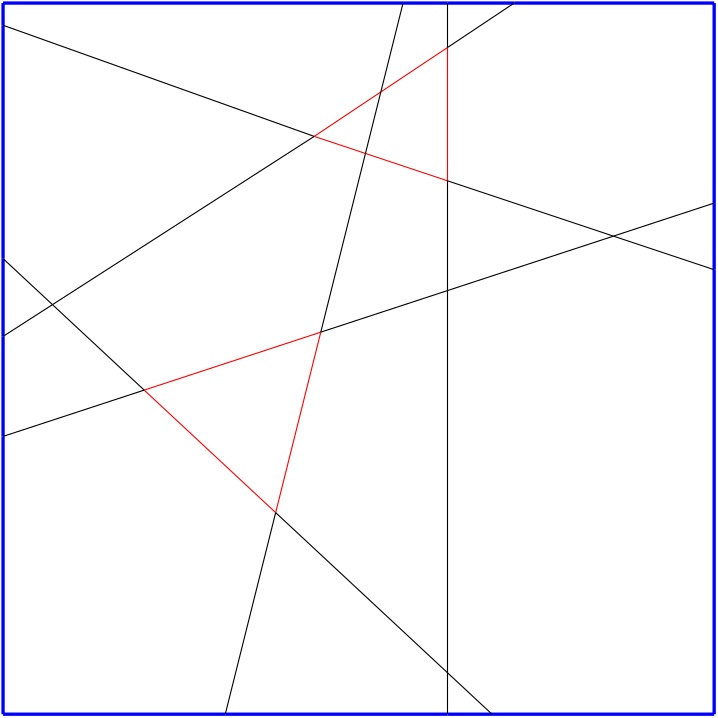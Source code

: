 <?xml version="1.0" encoding="UTF-8"?>
<ipe version="70005" creator="HGeometry"><ipestyle name="basic">
<color name="red" value="1 0 0"/>
<color name="green" value="0 1 0"/>
<color name="blue" value="0 0 1"/>
<color name="yellow" value="1 1 0"/>
<color name="orange" value="1 0.647 0"/>
<color name="gold" value="1 0.843 0"/>
<color name="purple" value="0.627 0.125 0.941"/>
<color name="gray" value="0.745 0.745 0.745"/>
<color name="brown" value="0.647 0.165 0.165"/>
<color name="navy" value="0 0 0.502"/>
<color name="pink" value="1 0.753 0.796"/>
<color name="seagreen" value="0.18 0.545 0.341"/>
<color name="turquoise" value="0.251 0.878 0.816"/>
<color name="violet" value="0.933 0.51 0.933"/>
<color name="darkblue" value="0 0 0.545"/>
<color name="darkcyan" value="0 0.545 0.545"/>
<color name="darkgray" value="0.663 0.663 0.663"/>
<color name="darkgreen" value="0 0.392 0"/>
<color name="darkmagenta" value="0.545 0 0.545"/>
<color name="darkorange" value="1 0.549 0"/>
<color name="darkred" value="0.545 0 0"/>
<color name="lightblue" value="0.678 0.847 0.902"/>
<color name="lightcyan" value="0.878 1 1"/>
<color name="lightgray" value="0.827 0.827 0.827"/>
<color name="lightgreen" value="0.565 0.933 0.565"/>
<color name="lightyellow" value="1 1 0.878"/>
<dashstyle name="dashed" value="[4] 0"/>
<dashstyle name="dotted" value="[1 3] 0"/>
<dashstyle name="dash dotted" value="[4 2 1 2] 0"/>
<dashstyle name="dash dot dotted" value="[4 2 1 2 1 2] 0"/>
<pen name="heavier" value="0.8"/>
<pen name="fat" value="1.2"/>
<pen name="ultrafat" value="2"/>
<textsize name="large" value="\large"/>
<textsize name="Large" value="\Large"/>
<textsize name="LARGE" value="\LARGE"/>
<textsize name="huge" value="\huge"/>
<textsize name="Huge" value="\Huge"/>
<textsize name="small" value="\small"/>
<textsize name="footnote" value="\footnotesize"/>
<textsize name="tiny" value="\tiny"/>
<symbolsize name="small" value="2"/>
<symbolsize name="tiny" value="1.1"/>
<symbolsize name="large" value="5"/>
<arrowsize name="small" value="5"/>
<arrowsize name="tiny" value="3"/>
<arrowsize name="large" value="10"/>
<gridsize name="4 pts" value="4"/>
<gridsize name="8 pts (~3 mm)" value="8"/>
<gridsize name="16 pts (~6 mm)" value="16"/>
<gridsize name="32 pts (~12 mm)" value="32"/>
<gridsize name="10 pts (~3.5 mm)" value="10"/>
<gridsize name="20 pts (~7 mm)" value="20"/>
<gridsize name="14 pts (~5 mm)" value="14"/>
<gridsize name="28 pts (~10 mm)" value="28"/>
<gridsize name="56 pts (~20 mm)" value="56"/>
<anglesize name="90 deg" value="90"/>
<anglesize name="60 deg" value="60"/>
<anglesize name="45 deg" value="45"/>
<anglesize name="30 deg" value="30"/>
<anglesize name="22.5 deg" value="22.5"/>
<symbol name="mark/circle(sx)" transformations="translations">
<path fill="sym-stroke">
0.6 0 0 0.6 0 0 e 0.4 0 0 0.4 0 0 e
</path></symbol>
<symbol name="mark/disk(sx)" transformations="translations">
<path fill="sym-stroke">
0.6 0 0 0.6 0 0 e
</path></symbol>
<symbol name="mark/fdisk(sfx)" transformations="translations">
<group><path fill="sym-fill">
0.5 0 0 0.5 0 0 e
</path><path fill="sym-stroke" fillrule="eofill">
0.6 0 0 0.6 0 0 e 0.4 0 0 0.4 0 0 e
</path></group></symbol>
<symbol name="mark/box(sx)" transformations="translations">
<path fill="sym-stroke" fillrule="eofill">
-0.6 -0.6 m 0.6 -0.6 l 0.6 0.6 l -0.6 0.6 l h
-0.4 -0.4 m 0.4 -0.4 l 0.4 0.4 l -0.4 0.4 l h</path></symbol>
<symbol name="mark/square(sx)" transformations="translations">
<path fill="sym-stroke">
-0.6 -0.6 m 0.6 -0.6 l 0.6 0.6 l -0.6 0.6 l h</path></symbol>
<symbol name="mark/fsquare(sfx)" transformations="translations">
<group><path fill="sym-fill">
-0.5 -0.5 m 0.5 -0.5 l 0.5 0.5 l -0.5 0.5 l h</path>
<path fill="sym-stroke" fillrule="eofill">
-0.6 -0.6 m 0.6 -0.6 l 0.6 0.6 l -0.6 0.6 l h
-0.4 -0.4 m 0.4 -0.4 l 0.4 0.4 l -0.4 0.4 l h</path></group></symbol>
<symbol name="mark/cross(sx)" transformations="translations">
<group><path fill="sym-stroke">
-0.43 -0.57 m 0.57 0.43 l 0.43 0.57 l -0.57 -0.43 l h</path>
<path fill="sym-stroke">
-0.43 0.57 m 0.57 -0.43 l 0.43 -0.57 l -0.57 0.43 l h</path>
</group></symbol>
<symbol name="arrow/arc(spx)">
<path pen="sym-pen" stroke="sym-stroke" fill="sym-stroke">
0 0 m -1.0 0.333 l -1.0 -0.333 l h</path></symbol>
<symbol name="arrow/farc(spx)">
<path pen="sym-pen" stroke="sym-stroke" fill="white">
0 0 m -1.0 0.333 l -1.0 -0.333 l h</path></symbol>
<symbol name="arrow/ptarc(spx)">
<path pen="sym-pen" stroke="sym-stroke" fill="sym-stroke">
0 0 m -1.0 0.333 l -0.8 0 l -1.0 -0.333 l h</path></symbol>
<symbol name="arrow/fptarc(spx)">
<path pen="sym-pen" stroke="sym-stroke" fill="white">
0 0 m -1.0 0.333 l -0.8 0 l -1.0 -0.333 l h</path></symbol>
<symbol name="arrow/fnormal(spx)">
<path pen="sym-pen" stroke="sym-stroke" fill="white">
0 0 m -1.0 0.333 l -1.0 -0.333 l h</path></symbol>
<symbol name="arrow/pointed(spx)">
<path pen="sym-pen" stroke="sym-stroke" fill="sym-stroke">
0 0 m -1.0 0.333 l -0.8 0 l -1.0 -0.333 l h</path></symbol>
<symbol name="arrow/fpointed(spx)">
<path pen="sym-pen" stroke="sym-stroke" fill="white">
0 0 m -1.0 0.333 l -0.8 0 l -1.0 -0.333 l h</path></symbol>
<symbol name="arrow/linear(spx)">
<path pen="sym-pen" stroke="sym-stroke">
-1.0 0.333 m 0 0 l -1.0 -0.333 l</path></symbol>
<symbol name="arrow/fdouble(spx)">
<path pen="sym-pen" stroke="sym-stroke" fill="white">
0 0 m -1.0 0.333 l -1.0 -0.333 l h
-1 0 m -2.0 0.333 l -2.0 -0.333 l h
</path></symbol>
<symbol name="arrow/double(spx)">
<path pen="sym-pen" stroke="sym-stroke" fill="sym-stroke">
0 0 m -1.0 0.333 l -1.0 -0.333 l h
-1 0 m -2.0 0.333 l -2.0 -0.333 l h
</path></symbol>
<tiling name="falling" angle="-60" width="1" step="4"/>
<tiling name="rising" angle="30" width="1" step="4"/>
<textstyle name="center" begin="\begin{center}" end="\end{center}"/>
<textstyle name="itemize" begin="\begin{itemize}" end="\end{itemize}"/>
<textstyle name="item" begin="\begin{itemize}\item{}" end="\end{itemize}"/>
</ipestyle><page><layer name="alpha"/><view layers="alpha" active="alpha"/><path layer="alpha" stroke="blue" pen="fat">-128.000000000000 128.000000000000 m
-128.000000000000 125.330729166666 -128.000000000000 122.661458333333 -128.000000000000 120.000000000000 c
</path><path layer="alpha" stroke="blue" pen="fat">-128.000000000000 120.000000000000 m
-128.000000000000 91.992187500000 -128.000000000000 63.992187500000 -128.000000000000 36.000000000000 c
</path><path layer="alpha" stroke="blue" pen="fat">-128.000000000000 36.000000000000 m
-128.000000000000 26.658854166666 -128.000000000000 17.325520833333 -128.000000000000 8.000000000000 c
</path><path layer="alpha" stroke="blue" pen="fat">-128.000000000000 8.000000000000 m
-128.000000000000 -4.007812500000 -128.000000000000 -16.007812500000 -128.000000000000 -28.000000000000 c
</path><path layer="alpha" stroke="blue" pen="fat">-128.000000000000 -28.000000000000 m
-128.000000000000 -61.338541666667 -128.000000000000 -94.669270833334 -128.000000000000 -128.000000000000 c
</path><path layer="alpha" stroke="blue" pen="fat">-128.000000000000 -128.000000000000 m
-101.330729166667 -128.000000000000 -74.661458333334 -128.000000000000 -48.000000000000 -128.000000000000 c
</path><path layer="alpha" stroke="blue" pen="fat">-48.000000000000 -128.000000000000 m
-21.325520833334 -128.000000000000 5.341145833333 -128.000000000000 32.000000000000 -128.000000000000 c
</path><path layer="alpha" stroke="blue" pen="fat">32.000000000000 -128.000000000000 m
37.341145833333 -128.000000000000 42.674479166666 -128.000000000000 48.000000000000 -128.000000000000 c
</path><path layer="alpha" stroke="blue" pen="fat">48.000000000000 -128.000000000000 m
74.671875000000 -128.000000000000 101.335937500000 -128.000000000000 128.000000000000 -128.000000000000 c
</path><path layer="alpha" stroke="blue" pen="fat">128.000000000000 -128.000000000000 m
128.000000000000 -74.664062500000 128.000000000000 -21.328125000000 128.000000000000 32.000000000000 c
</path><path layer="alpha" stroke="blue" pen="fat">128.000000000000 32.000000000000 m
128.000000000000 40.007812500000 128.000000000000 48.007812500000 128.000000000000 56.000000000000 c
</path><path layer="alpha" stroke="blue" pen="fat">128.000000000000 56.000000000000 m
128.000000000000 80.005208333333 128.000000000000 104.002604166666 128.000000000000 128.000000000000 c
</path><path layer="alpha" stroke="blue" pen="fat">128.000000000000 128.000000000000 m
103.997395833333 128.000000000000 79.994791666666 128.000000000000 56.000000000000 128.000000000000 c
</path><path layer="alpha" stroke="blue" pen="fat">56.000000000000 128.000000000000 m
47.992187500000 128.000000000000 39.992187500000 128.000000000000 32.000000000000 128.000000000000 c
</path><path layer="alpha" stroke="blue" pen="fat">32.000000000000 128.000000000000 m
26.658854166666 128.000000000000 21.325520833333 128.000000000000 16.000000000000 128.000000000000 c
</path><path layer="alpha" stroke="blue" pen="fat">16.000000000000 128.000000000000 m
-32.005208333334 128.000000000000 -80.002604166667 128.000000000000 -128.000000000000 128.000000000000 c
</path><path stroke="red">-16.000000000000 80.000000000000 m
-9.845703125000 77.948567708333 -3.691406250000 75.897135416666 2.461705951690 73.846253920173 c
</path><path stroke="red">2.461705951690 73.846253920173 m
12.308593750000 70.563802083333 22.154296875000 67.281901041666 32.000000000000 64.000000000000 c
</path><path stroke="red">32.000000000000 64.000000000000 m
32.000000000000 80.000000000000 32.000000000000 96.000000000000 32.000000000000 112.000000000000 c
</path><path stroke="red">32.000000000000 112.000000000000 m
24.001953125000 106.667968750000 16.003906250000 101.335937500000 8.000095075607 96.000062971477 c
</path><path stroke="red">8.000095075607 96.000062971477 m
0.003906250000 90.669270833333 -7.998046875000 85.334635416666 -16.000000000000 80.000000000000 c
</path><path stroke="black">32.000000000000 112.000000000000 m
40.000000000000 117.333333333333 48.000000000000 122.666666666666 56.000000000000 128.000000000000 c
</path><path stroke="black">32.000000000000 112.000000000000 m
32.000000000000 117.333333333333 32.000000000000 122.666666666666 32.000000000000 128.000000000000 c
</path><path stroke="black">32.000000000000 64.000000000000 m
51.904296875000 57.365234375000 71.808593750000 50.730468750000 91.716494424819 44.094588606510 c
</path><path stroke="black">91.716494424819 44.094588606510 m
103.808593750000 40.063802083333 115.904296875000 36.031901041666 128.000000000000 32.000000000000 c
</path><path stroke="black">32.000000000000 64.000000000000 m
32.000000000000 50.833984375000 32.000000000000 37.667968750000 32.000111101150 24.499910359821 c
</path><path stroke="black">32.000111101150 24.499910359821 m
32.000000000000 -21.361328125000 32.000000000000 -67.224609375000 31.999936477279 -113.091175924302 c
</path><path stroke="black">31.999936477279 -113.091175924302 m
32.000000000000 -118.058593750000 32.000000000000 -123.029296875000 32.000000000000 -128.000000000000 c
</path><path stroke="black">-16.000000000000 80.000000000000 m
-47.406575520834 59.810058593750 -78.813151041667 39.620117187500 -110.218525383950 19.430976793289 c
</path><path stroke="black">-110.218525383950 19.430976793289 m
-116.146484375000 15.620117187500 -122.073242187500 11.810058593750 -128.000000000000 8.000000000000 c
</path><path stroke="black">-16.000000000000 80.000000000000 m
-53.333333333334 93.333333333333 -90.666666666667 106.666666666666 -128.000000000000 120.000000000000 c
</path><path stroke="red">-77.204100000000 -11.332600000000 m
-56.008400000000 -4.377763333334 -34.812700000000 2.577073333333 -13.617000000000 9.531910000000 c
</path><path stroke="red">-13.617000000000 9.531910000000 m
-19.031933333334 -12.127726666667 -24.446866666667 -33.787363333334 -29.861800000000 -55.447000000000 c
</path><path stroke="red">-29.861800000000 -55.447000000000 m
-45.642566666667 -40.742200000000 -61.423333333334 -26.037400000000 -77.204100000000 -11.332600000000 c
</path><path stroke="black">-13.617000000000 9.531910000000 m
1.587120056152 14.520763168334 16.791240112304 19.509616336669 32.000111101150 24.499910359821 c
</path><path stroke="black">32.000111101150 24.499910359821 m
51.904488382975 31.031153869832 71.813616597493 37.563838234659 91.716494424819 44.094588606510 c
</path><path stroke="black">91.716494424819 44.094588606510 m
103.815163208007 48.064348399658 115.907581604003 52.032174199829 128.000000000000 56.000000000000 c
</path><path stroke="black">-13.617000000000 9.531910000000 m
-8.257234069825 30.970990007934 -2.897468139649 52.410070015869 2.461705951690 73.846253920173 c
</path><path stroke="black">2.461705951690 73.846253920173 m
4.308539815266 81.234123733113 6.154781840006 88.619097442423 8.000095075607 96.000062971477 c
</path><path stroke="black">8.000095075607 96.000062971477 m
10.667349243164 106.669380767822 13.333674621582 117.334690383911 16.000000000000 128.000000000000 c
</path><path stroke="black">-29.861800000000 -55.447000000000 m
-9.241539367676 -74.661322937012 11.378721264648 -93.875645874024 31.999936477279 -113.091175924302 c
</path><path stroke="black">31.999936477279 -113.091175924302 m
37.332654597981 -118.059979207357 42.666327298990 -123.029989603679 48.000000000000 -128.000000000000 c
</path><path stroke="black">-29.861800000000 -55.447000000000 m
-35.907866666667 -79.631333333334 -41.953933333334 -103.815666666667 -48.000000000000 -128.000000000000 c
</path><path stroke="black">-77.204100000000 -11.332600000000 m
-94.136066666667 -16.888400000000 -111.068033333334 -22.444200000000 -128.000000000000 -28.000000000000 c
</path><path stroke="black">-77.204100000000 -11.332600000000 m
-88.210291711426 -1.076818139649 -99.216483422852 9.178963720703 -110.218525383950 19.430976793289 c
</path><path stroke="black">-110.218525383950 19.430976793289 m
-116.148450089519 24.956497054036 -122.074225044760 30.478248527018 -128.000000000000 36.000000000000 c
</path></page></ipe>